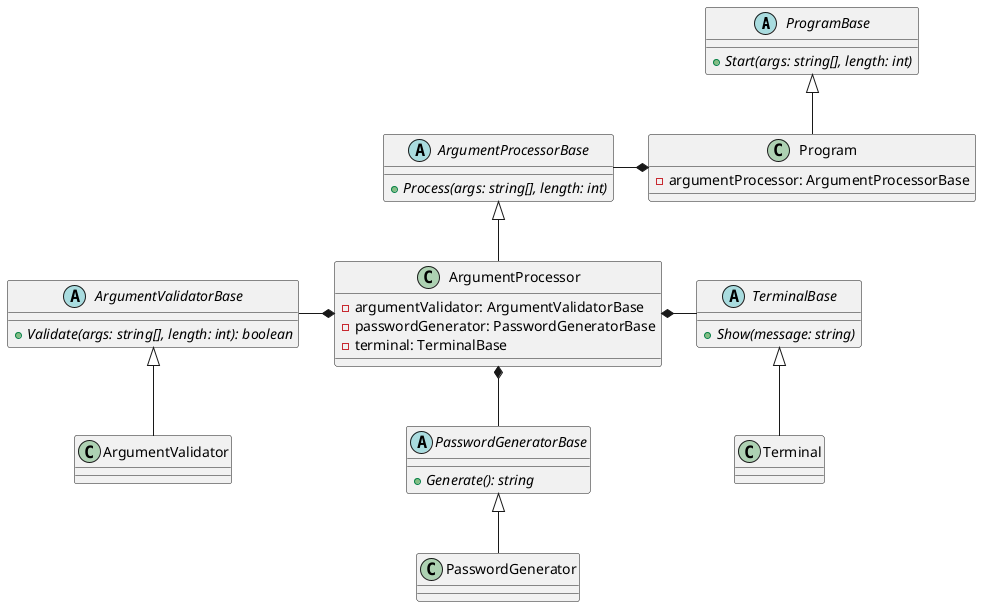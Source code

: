 @startuml class
abstract class ProgramBase {
    + {abstract} Start(args: string[], length: int)
}

class Program {
    - argumentProcessor: ArgumentProcessorBase
}

abstract class ArgumentValidatorBase {
    + {abstract} Validate(args: string[], length: int): boolean
}

class ArgumentValidator {
}

abstract class ArgumentProcessorBase {
    + {abstract} Process(args: string[], length: int)
}

class ArgumentProcessor {
    - argumentValidator: ArgumentValidatorBase
    - passwordGenerator: PasswordGeneratorBase
    - terminal: TerminalBase
}

abstract class TerminalBase {
    + {abstract} Show(message: string)
}

class Terminal {
}

abstract class PasswordGeneratorBase {
    + {abstract} Generate(): string
}

class PasswordGenerator {
}

ArgumentValidatorBase <|-- ArgumentValidator
ArgumentProcessorBase <|-- ArgumentProcessor
TerminalBase <|-- Terminal
PasswordGeneratorBase <|-- PasswordGenerator
ProgramBase <|-- Program

Program *--l ArgumentProcessorBase

ArgumentProcessor *--l ArgumentValidatorBase
ArgumentProcessor *--d PasswordGeneratorBase
ArgumentProcessor *--r TerminalBase
@enduml